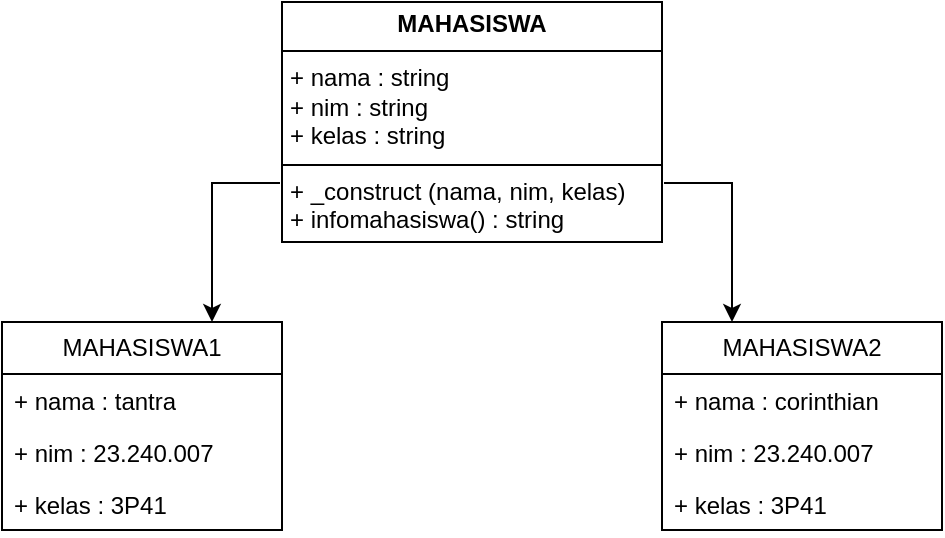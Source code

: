<mxfile version="24.6.1" type="device">
  <diagram id="C5RBs43oDa-KdzZeNtuy" name="Page-1">
    <mxGraphModel dx="794" dy="511" grid="1" gridSize="10" guides="1" tooltips="1" connect="1" arrows="1" fold="1" page="1" pageScale="1" pageWidth="827" pageHeight="1169" math="0" shadow="0">
      <root>
        <mxCell id="WIyWlLk6GJQsqaUBKTNV-0" />
        <mxCell id="WIyWlLk6GJQsqaUBKTNV-1" parent="WIyWlLk6GJQsqaUBKTNV-0" />
        <mxCell id="MkCTm95KVZ4IcvEetPBH-0" value="MAHASISWA1" style="swimlane;fontStyle=0;childLayout=stackLayout;horizontal=1;startSize=26;fillColor=none;horizontalStack=0;resizeParent=1;resizeParentMax=0;resizeLast=0;collapsible=1;marginBottom=0;whiteSpace=wrap;html=1;" vertex="1" parent="WIyWlLk6GJQsqaUBKTNV-1">
          <mxGeometry x="150" y="240" width="140" height="104" as="geometry" />
        </mxCell>
        <mxCell id="MkCTm95KVZ4IcvEetPBH-1" value="+ nama : tantra" style="text;strokeColor=none;fillColor=none;align=left;verticalAlign=top;spacingLeft=4;spacingRight=4;overflow=hidden;rotatable=0;points=[[0,0.5],[1,0.5]];portConstraint=eastwest;whiteSpace=wrap;html=1;" vertex="1" parent="MkCTm95KVZ4IcvEetPBH-0">
          <mxGeometry y="26" width="140" height="26" as="geometry" />
        </mxCell>
        <mxCell id="MkCTm95KVZ4IcvEetPBH-2" value="+ nim : 23.240.007" style="text;strokeColor=none;fillColor=none;align=left;verticalAlign=top;spacingLeft=4;spacingRight=4;overflow=hidden;rotatable=0;points=[[0,0.5],[1,0.5]];portConstraint=eastwest;whiteSpace=wrap;html=1;" vertex="1" parent="MkCTm95KVZ4IcvEetPBH-0">
          <mxGeometry y="52" width="140" height="26" as="geometry" />
        </mxCell>
        <mxCell id="MkCTm95KVZ4IcvEetPBH-3" value="+ kelas : 3P41" style="text;strokeColor=none;fillColor=none;align=left;verticalAlign=top;spacingLeft=4;spacingRight=4;overflow=hidden;rotatable=0;points=[[0,0.5],[1,0.5]];portConstraint=eastwest;whiteSpace=wrap;html=1;" vertex="1" parent="MkCTm95KVZ4IcvEetPBH-0">
          <mxGeometry y="78" width="140" height="26" as="geometry" />
        </mxCell>
        <mxCell id="MkCTm95KVZ4IcvEetPBH-9" style="edgeStyle=orthogonalEdgeStyle;rounded=0;orthogonalLoop=1;jettySize=auto;html=1;exitX=0;exitY=0.75;exitDx=0;exitDy=0;entryX=0.75;entryY=0;entryDx=0;entryDy=0;" edge="1" parent="WIyWlLk6GJQsqaUBKTNV-1" source="MkCTm95KVZ4IcvEetPBH-4" target="MkCTm95KVZ4IcvEetPBH-0">
          <mxGeometry relative="1" as="geometry" />
        </mxCell>
        <mxCell id="MkCTm95KVZ4IcvEetPBH-10" style="edgeStyle=orthogonalEdgeStyle;rounded=0;orthogonalLoop=1;jettySize=auto;html=1;exitX=1;exitY=0.75;exitDx=0;exitDy=0;entryX=0.25;entryY=0;entryDx=0;entryDy=0;" edge="1" parent="WIyWlLk6GJQsqaUBKTNV-1" source="MkCTm95KVZ4IcvEetPBH-4" target="MkCTm95KVZ4IcvEetPBH-5">
          <mxGeometry relative="1" as="geometry" />
        </mxCell>
        <mxCell id="MkCTm95KVZ4IcvEetPBH-4" value="&lt;p style=&quot;margin:0px;margin-top:4px;text-align:center;&quot;&gt;&lt;b&gt;MAHASISWA&lt;/b&gt;&lt;/p&gt;&lt;hr size=&quot;1&quot; style=&quot;border-style:solid;&quot;&gt;&lt;p style=&quot;margin:0px;margin-left:4px;&quot;&gt;+ nama : string&lt;br&gt;+ nim : string&lt;/p&gt;&lt;p style=&quot;margin:0px;margin-left:4px;&quot;&gt;+ kelas : string&lt;/p&gt;&lt;hr size=&quot;1&quot; style=&quot;border-style:solid;&quot;&gt;&lt;p style=&quot;margin:0px;margin-left:4px;&quot;&gt;+ _construct (nama, nim, kelas)&lt;/p&gt;&lt;p style=&quot;margin:0px;margin-left:4px;&quot;&gt;+ infomahasiswa() : string&lt;/p&gt;" style="verticalAlign=top;align=left;overflow=fill;html=1;whiteSpace=wrap;strokeWidth=1;perimeterSpacing=1;" vertex="1" parent="WIyWlLk6GJQsqaUBKTNV-1">
          <mxGeometry x="290" y="80" width="190" height="120" as="geometry" />
        </mxCell>
        <mxCell id="MkCTm95KVZ4IcvEetPBH-5" value="MAHASISWA2" style="swimlane;fontStyle=0;childLayout=stackLayout;horizontal=1;startSize=26;fillColor=none;horizontalStack=0;resizeParent=1;resizeParentMax=0;resizeLast=0;collapsible=1;marginBottom=0;whiteSpace=wrap;html=1;" vertex="1" parent="WIyWlLk6GJQsqaUBKTNV-1">
          <mxGeometry x="480" y="240" width="140" height="104" as="geometry" />
        </mxCell>
        <mxCell id="MkCTm95KVZ4IcvEetPBH-6" value="+ nama : corinthian" style="text;strokeColor=none;fillColor=none;align=left;verticalAlign=top;spacingLeft=4;spacingRight=4;overflow=hidden;rotatable=0;points=[[0,0.5],[1,0.5]];portConstraint=eastwest;whiteSpace=wrap;html=1;" vertex="1" parent="MkCTm95KVZ4IcvEetPBH-5">
          <mxGeometry y="26" width="140" height="26" as="geometry" />
        </mxCell>
        <mxCell id="MkCTm95KVZ4IcvEetPBH-7" value="+ nim : 23.240.007" style="text;strokeColor=none;fillColor=none;align=left;verticalAlign=top;spacingLeft=4;spacingRight=4;overflow=hidden;rotatable=0;points=[[0,0.5],[1,0.5]];portConstraint=eastwest;whiteSpace=wrap;html=1;" vertex="1" parent="MkCTm95KVZ4IcvEetPBH-5">
          <mxGeometry y="52" width="140" height="26" as="geometry" />
        </mxCell>
        <mxCell id="MkCTm95KVZ4IcvEetPBH-8" value="+ kelas : 3P41" style="text;strokeColor=none;fillColor=none;align=left;verticalAlign=top;spacingLeft=4;spacingRight=4;overflow=hidden;rotatable=0;points=[[0,0.5],[1,0.5]];portConstraint=eastwest;whiteSpace=wrap;html=1;" vertex="1" parent="MkCTm95KVZ4IcvEetPBH-5">
          <mxGeometry y="78" width="140" height="26" as="geometry" />
        </mxCell>
      </root>
    </mxGraphModel>
  </diagram>
</mxfile>
